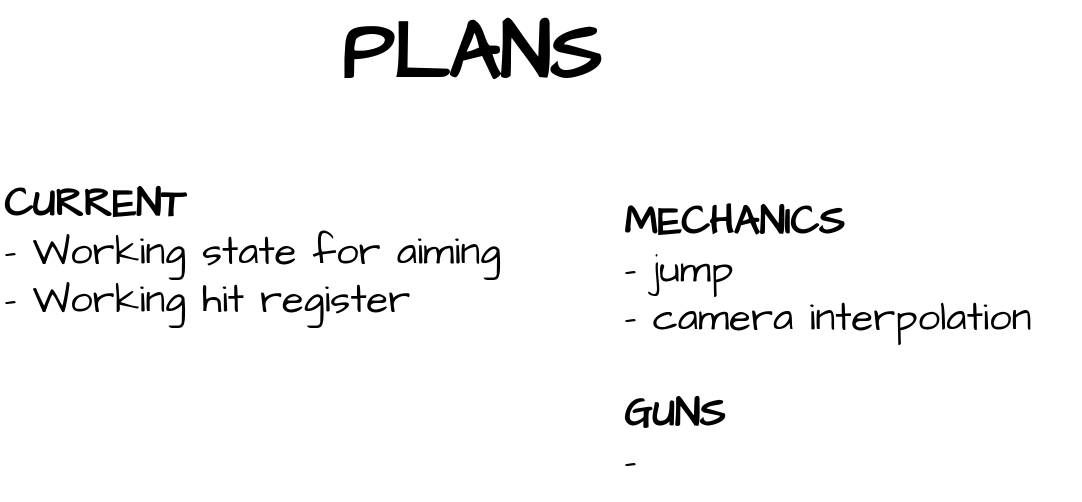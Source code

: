<mxfile>
    <diagram id="gjKjIMiTYmDiEs1VnJWH" name="Page-1">
        <mxGraphModel dx="1911" dy="1052" grid="1" gridSize="10" guides="1" tooltips="1" connect="1" arrows="1" fold="1" page="0" pageScale="1" pageWidth="850" pageHeight="1100" math="0" shadow="0">
            <root>
                <mxCell id="0"/>
                <mxCell id="1" parent="0"/>
                <mxCell id="9" value="&lt;b&gt;MECHANICS&lt;/b&gt;&lt;br&gt;- jump&lt;br&gt;- camera interpolation&lt;br&gt;&lt;br&gt;&lt;b&gt;GUNS&lt;/b&gt;&lt;br&gt;-" style="text;html=1;align=left;verticalAlign=middle;resizable=0;points=[];autosize=1;strokeColor=none;fillColor=none;fontSize=20;fontFamily=Architects Daughter;sketch=1;hachureGap=4;jiggle=2;curveFitting=1;fontSource=https%3A%2F%2Ffonts.googleapis.com%2Fcss%3Ffamily%3DArchitects%2BDaughter;" parent="1" vertex="1">
                    <mxGeometry x="-290" y="-270" width="230" height="160" as="geometry"/>
                </mxCell>
                <mxCell id="11" value="&lt;b&gt;CURRENT&lt;/b&gt;&lt;br&gt;- Working state for aiming&lt;br&gt;- Working hit register&lt;br&gt;" style="text;html=1;align=left;verticalAlign=middle;resizable=0;points=[];autosize=1;strokeColor=none;fillColor=none;fontSize=20;fontFamily=Architects Daughter;sketch=1;hachureGap=4;jiggle=2;curveFitting=1;fontSource=https%3A%2F%2Ffonts.googleapis.com%2Fcss%3Ffamily%3DArchitects%2BDaughter;" parent="1" vertex="1">
                    <mxGeometry x="-600" y="-280" width="270" height="90" as="geometry"/>
                </mxCell>
                <mxCell id="12" value="&lt;p style=&quot;line-height: 0%;&quot;&gt;&lt;b style=&quot;&quot;&gt;&lt;font style=&quot;font-size: 40px;&quot;&gt;PLANS&lt;/font&gt;&lt;/b&gt;&lt;/p&gt;" style="text;html=1;align=center;verticalAlign=middle;resizable=0;points=[];autosize=1;strokeColor=none;fillColor=none;fontSize=20;fontFamily=Architects Daughter;sketch=1;hachureGap=4;jiggle=2;curveFitting=1;fontSource=https%3A%2F%2Ffonts.googleapis.com%2Fcss%3Ffamily%3DArchitects%2BDaughter;" parent="1" vertex="1">
                    <mxGeometry x="-440" y="-360" width="150" height="60" as="geometry"/>
                </mxCell>
            </root>
        </mxGraphModel>
    </diagram>
</mxfile>